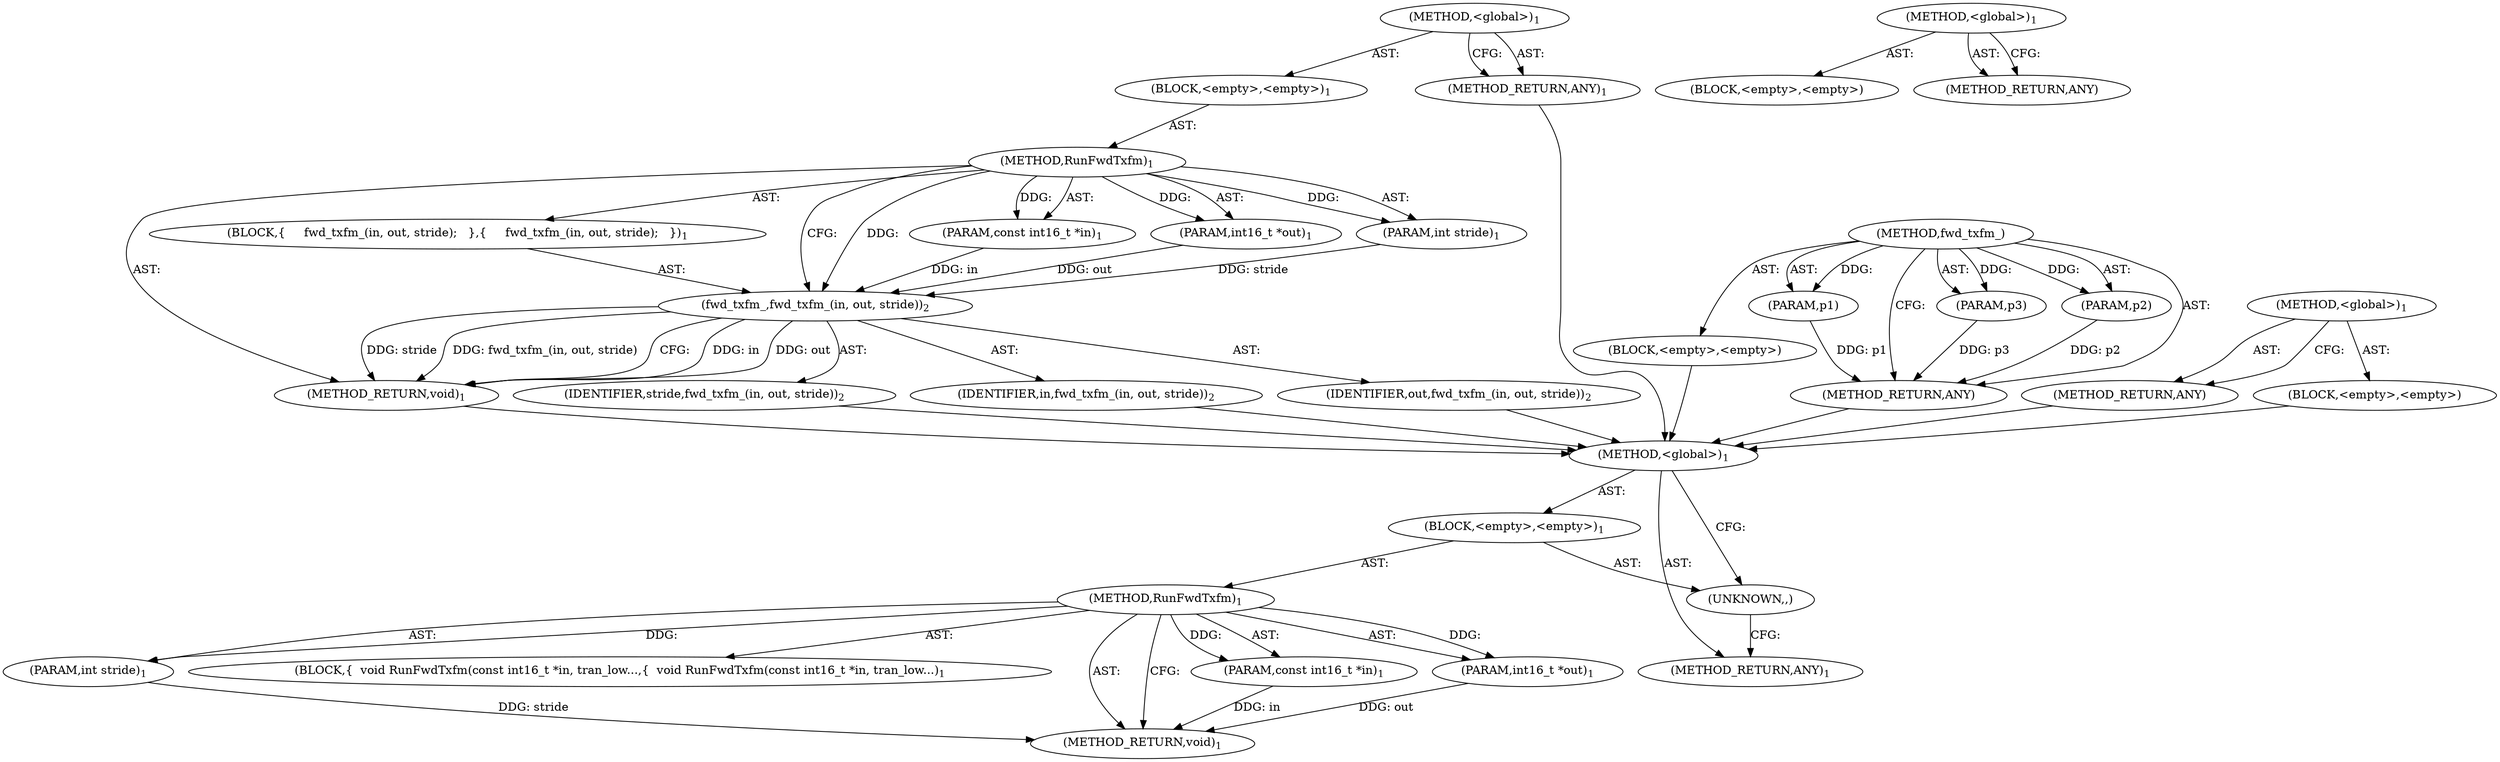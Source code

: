 digraph "&lt;global&gt;" {
vulnerable_6 [label=<(METHOD,&lt;global&gt;)<SUB>1</SUB>>];
vulnerable_7 [label=<(BLOCK,&lt;empty&gt;,&lt;empty&gt;)<SUB>1</SUB>>];
vulnerable_8 [label=<(METHOD,RunFwdTxfm)<SUB>1</SUB>>];
vulnerable_9 [label=<(PARAM,const int16_t *in)<SUB>1</SUB>>];
vulnerable_10 [label=<(PARAM,int16_t *out)<SUB>1</SUB>>];
vulnerable_11 [label=<(PARAM,int stride)<SUB>1</SUB>>];
vulnerable_12 [label=<(BLOCK,{
     fwd_txfm_(in, out, stride);
   },{
     fwd_txfm_(in, out, stride);
   })<SUB>1</SUB>>];
vulnerable_13 [label=<(fwd_txfm_,fwd_txfm_(in, out, stride))<SUB>2</SUB>>];
vulnerable_14 [label=<(IDENTIFIER,in,fwd_txfm_(in, out, stride))<SUB>2</SUB>>];
vulnerable_15 [label=<(IDENTIFIER,out,fwd_txfm_(in, out, stride))<SUB>2</SUB>>];
vulnerable_16 [label=<(IDENTIFIER,stride,fwd_txfm_(in, out, stride))<SUB>2</SUB>>];
vulnerable_17 [label=<(METHOD_RETURN,void)<SUB>1</SUB>>];
vulnerable_19 [label=<(METHOD_RETURN,ANY)<SUB>1</SUB>>];
vulnerable_36 [label=<(METHOD,fwd_txfm_)>];
vulnerable_37 [label=<(PARAM,p1)>];
vulnerable_38 [label=<(PARAM,p2)>];
vulnerable_39 [label=<(PARAM,p3)>];
vulnerable_40 [label=<(BLOCK,&lt;empty&gt;,&lt;empty&gt;)>];
vulnerable_41 [label=<(METHOD_RETURN,ANY)>];
vulnerable_30 [label=<(METHOD,&lt;global&gt;)<SUB>1</SUB>>];
vulnerable_31 [label=<(BLOCK,&lt;empty&gt;,&lt;empty&gt;)>];
vulnerable_32 [label=<(METHOD_RETURN,ANY)>];
fixed_6 [label=<(METHOD,&lt;global&gt;)<SUB>1</SUB>>];
fixed_7 [label=<(BLOCK,&lt;empty&gt;,&lt;empty&gt;)<SUB>1</SUB>>];
fixed_8 [label=<(METHOD,RunFwdTxfm)<SUB>1</SUB>>];
fixed_9 [label=<(PARAM,const int16_t *in)<SUB>1</SUB>>];
fixed_10 [label=<(PARAM,int16_t *out)<SUB>1</SUB>>];
fixed_11 [label=<(PARAM,int stride)<SUB>1</SUB>>];
fixed_12 [label=<(BLOCK,{
  void RunFwdTxfm(const int16_t *in, tran_low...,{
  void RunFwdTxfm(const int16_t *in, tran_low...)<SUB>1</SUB>>];
fixed_13 [label=<(METHOD_RETURN,void)<SUB>1</SUB>>];
fixed_15 [label=<(UNKNOWN,,)>];
fixed_16 [label=<(METHOD_RETURN,ANY)<SUB>1</SUB>>];
fixed_27 [label=<(METHOD,&lt;global&gt;)<SUB>1</SUB>>];
fixed_28 [label=<(BLOCK,&lt;empty&gt;,&lt;empty&gt;)>];
fixed_29 [label=<(METHOD_RETURN,ANY)>];
vulnerable_6 -> vulnerable_7  [key=0, label="AST: "];
vulnerable_6 -> vulnerable_19  [key=0, label="AST: "];
vulnerable_6 -> vulnerable_19  [key=1, label="CFG: "];
vulnerable_7 -> vulnerable_8  [key=0, label="AST: "];
vulnerable_8 -> vulnerable_9  [key=0, label="AST: "];
vulnerable_8 -> vulnerable_9  [key=1, label="DDG: "];
vulnerable_8 -> vulnerable_10  [key=0, label="AST: "];
vulnerable_8 -> vulnerable_10  [key=1, label="DDG: "];
vulnerable_8 -> vulnerable_11  [key=0, label="AST: "];
vulnerable_8 -> vulnerable_11  [key=1, label="DDG: "];
vulnerable_8 -> vulnerable_12  [key=0, label="AST: "];
vulnerable_8 -> vulnerable_17  [key=0, label="AST: "];
vulnerable_8 -> vulnerable_13  [key=0, label="CFG: "];
vulnerable_8 -> vulnerable_13  [key=1, label="DDG: "];
vulnerable_9 -> vulnerable_13  [key=0, label="DDG: in"];
vulnerable_10 -> vulnerable_13  [key=0, label="DDG: out"];
vulnerable_11 -> vulnerable_13  [key=0, label="DDG: stride"];
vulnerable_12 -> vulnerable_13  [key=0, label="AST: "];
vulnerable_13 -> vulnerable_14  [key=0, label="AST: "];
vulnerable_13 -> vulnerable_15  [key=0, label="AST: "];
vulnerable_13 -> vulnerable_16  [key=0, label="AST: "];
vulnerable_13 -> vulnerable_17  [key=0, label="CFG: "];
vulnerable_13 -> vulnerable_17  [key=1, label="DDG: in"];
vulnerable_13 -> vulnerable_17  [key=2, label="DDG: out"];
vulnerable_13 -> vulnerable_17  [key=3, label="DDG: stride"];
vulnerable_13 -> vulnerable_17  [key=4, label="DDG: fwd_txfm_(in, out, stride)"];
vulnerable_14 -> fixed_6  [key=0];
vulnerable_15 -> fixed_6  [key=0];
vulnerable_16 -> fixed_6  [key=0];
vulnerable_17 -> fixed_6  [key=0];
vulnerable_19 -> fixed_6  [key=0];
vulnerable_36 -> vulnerable_37  [key=0, label="AST: "];
vulnerable_36 -> vulnerable_37  [key=1, label="DDG: "];
vulnerable_36 -> vulnerable_40  [key=0, label="AST: "];
vulnerable_36 -> vulnerable_38  [key=0, label="AST: "];
vulnerable_36 -> vulnerable_38  [key=1, label="DDG: "];
vulnerable_36 -> vulnerable_41  [key=0, label="AST: "];
vulnerable_36 -> vulnerable_41  [key=1, label="CFG: "];
vulnerable_36 -> vulnerable_39  [key=0, label="AST: "];
vulnerable_36 -> vulnerable_39  [key=1, label="DDG: "];
vulnerable_37 -> vulnerable_41  [key=0, label="DDG: p1"];
vulnerable_38 -> vulnerable_41  [key=0, label="DDG: p2"];
vulnerable_39 -> vulnerable_41  [key=0, label="DDG: p3"];
vulnerable_40 -> fixed_6  [key=0];
vulnerable_41 -> fixed_6  [key=0];
vulnerable_30 -> vulnerable_31  [key=0, label="AST: "];
vulnerable_30 -> vulnerable_32  [key=0, label="AST: "];
vulnerable_30 -> vulnerable_32  [key=1, label="CFG: "];
vulnerable_31 -> fixed_6  [key=0];
vulnerable_32 -> fixed_6  [key=0];
fixed_6 -> fixed_7  [key=0, label="AST: "];
fixed_6 -> fixed_16  [key=0, label="AST: "];
fixed_6 -> fixed_15  [key=0, label="CFG: "];
fixed_7 -> fixed_8  [key=0, label="AST: "];
fixed_7 -> fixed_15  [key=0, label="AST: "];
fixed_8 -> fixed_9  [key=0, label="AST: "];
fixed_8 -> fixed_9  [key=1, label="DDG: "];
fixed_8 -> fixed_10  [key=0, label="AST: "];
fixed_8 -> fixed_10  [key=1, label="DDG: "];
fixed_8 -> fixed_11  [key=0, label="AST: "];
fixed_8 -> fixed_11  [key=1, label="DDG: "];
fixed_8 -> fixed_12  [key=0, label="AST: "];
fixed_8 -> fixed_13  [key=0, label="AST: "];
fixed_8 -> fixed_13  [key=1, label="CFG: "];
fixed_9 -> fixed_13  [key=0, label="DDG: in"];
fixed_10 -> fixed_13  [key=0, label="DDG: out"];
fixed_11 -> fixed_13  [key=0, label="DDG: stride"];
fixed_15 -> fixed_16  [key=0, label="CFG: "];
fixed_27 -> fixed_28  [key=0, label="AST: "];
fixed_27 -> fixed_29  [key=0, label="AST: "];
fixed_27 -> fixed_29  [key=1, label="CFG: "];
}
